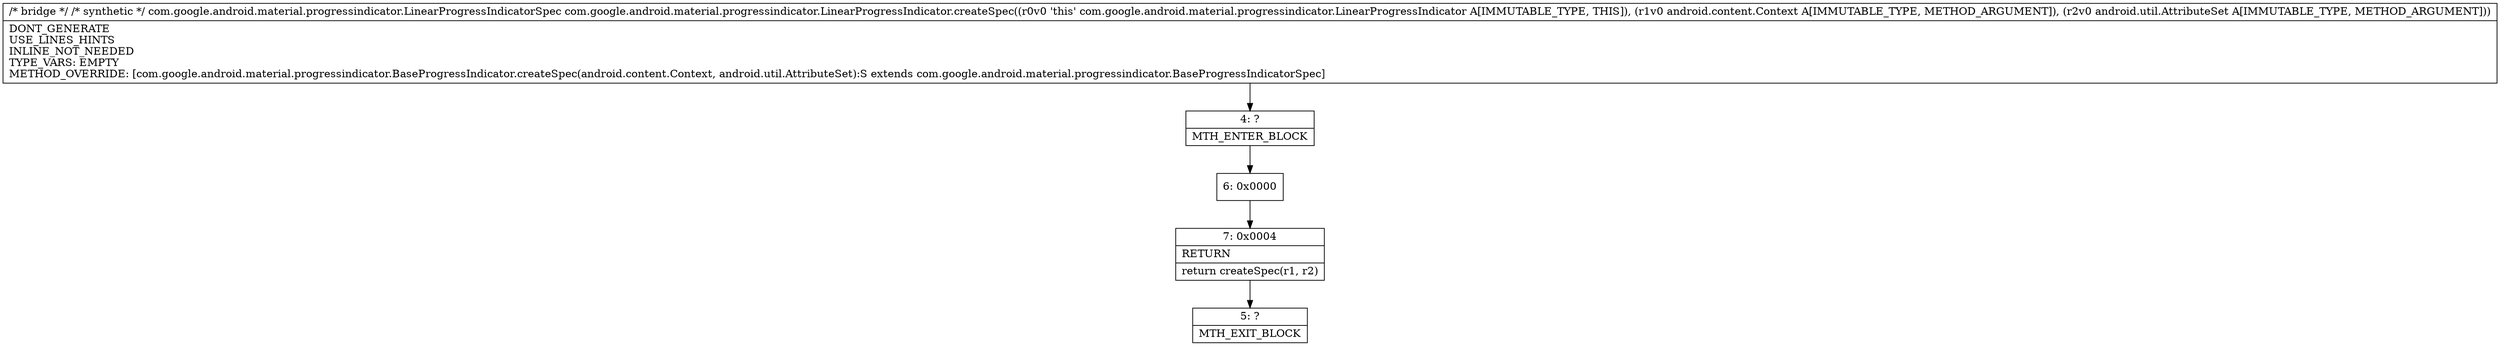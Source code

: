 digraph "CFG forcom.google.android.material.progressindicator.LinearProgressIndicator.createSpec(Landroid\/content\/Context;Landroid\/util\/AttributeSet;)Lcom\/google\/android\/material\/progressindicator\/BaseProgressIndicatorSpec;" {
Node_4 [shape=record,label="{4\:\ ?|MTH_ENTER_BLOCK\l}"];
Node_6 [shape=record,label="{6\:\ 0x0000}"];
Node_7 [shape=record,label="{7\:\ 0x0004|RETURN\l|return createSpec(r1, r2)\l}"];
Node_5 [shape=record,label="{5\:\ ?|MTH_EXIT_BLOCK\l}"];
MethodNode[shape=record,label="{\/* bridge *\/ \/* synthetic *\/ com.google.android.material.progressindicator.LinearProgressIndicatorSpec com.google.android.material.progressindicator.LinearProgressIndicator.createSpec((r0v0 'this' com.google.android.material.progressindicator.LinearProgressIndicator A[IMMUTABLE_TYPE, THIS]), (r1v0 android.content.Context A[IMMUTABLE_TYPE, METHOD_ARGUMENT]), (r2v0 android.util.AttributeSet A[IMMUTABLE_TYPE, METHOD_ARGUMENT]))  | DONT_GENERATE\lUSE_LINES_HINTS\lINLINE_NOT_NEEDED\lTYPE_VARS: EMPTY\lMETHOD_OVERRIDE: [com.google.android.material.progressindicator.BaseProgressIndicator.createSpec(android.content.Context, android.util.AttributeSet):S extends com.google.android.material.progressindicator.BaseProgressIndicatorSpec]\l}"];
MethodNode -> Node_4;Node_4 -> Node_6;
Node_6 -> Node_7;
Node_7 -> Node_5;
}

